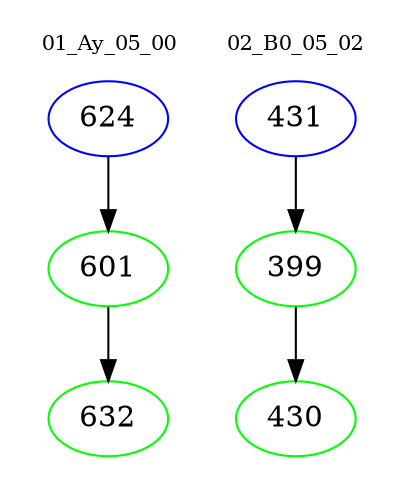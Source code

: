 digraph{
subgraph cluster_0 {
color = white
label = "01_Ay_05_00";
fontsize=10;
T0_624 [label="624", color="blue"]
T0_624 -> T0_601 [color="black"]
T0_601 [label="601", color="green"]
T0_601 -> T0_632 [color="black"]
T0_632 [label="632", color="green"]
}
subgraph cluster_1 {
color = white
label = "02_B0_05_02";
fontsize=10;
T1_431 [label="431", color="blue"]
T1_431 -> T1_399 [color="black"]
T1_399 [label="399", color="green"]
T1_399 -> T1_430 [color="black"]
T1_430 [label="430", color="green"]
}
}
